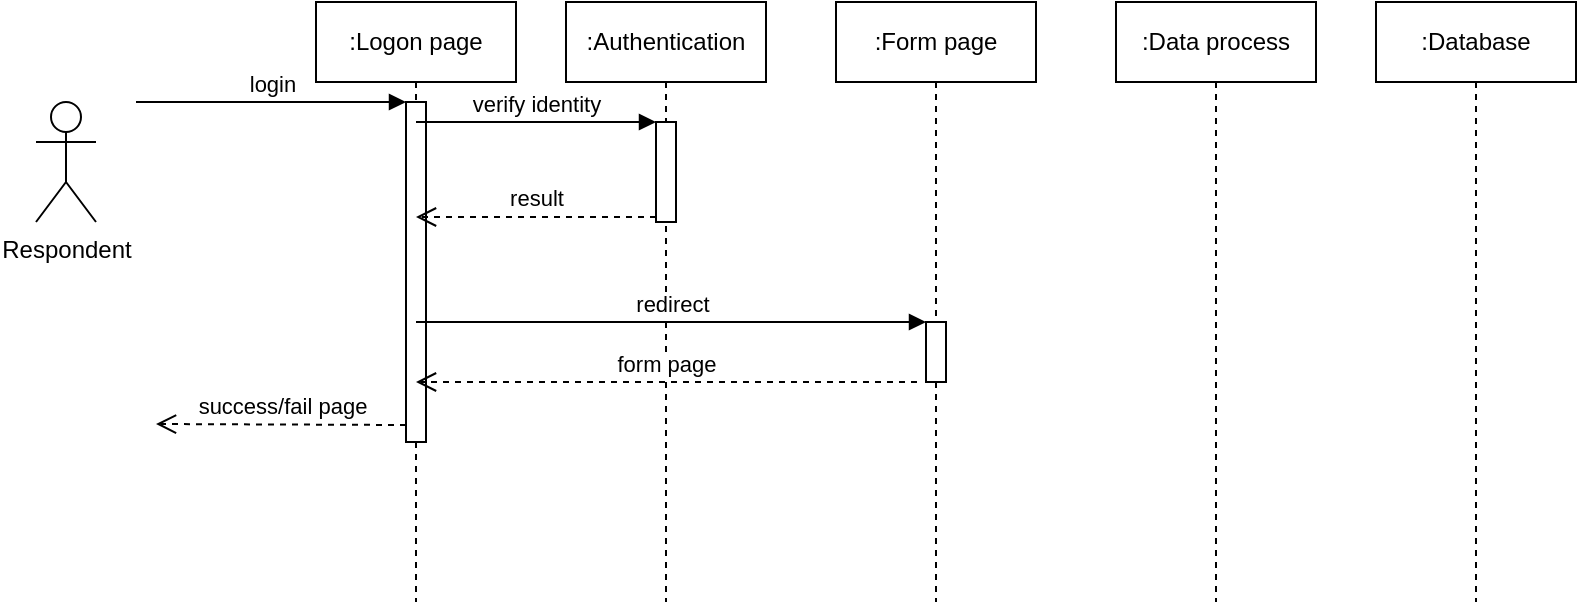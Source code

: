 <mxfile version="20.3.0" type="github" pages="2">
  <diagram id="OMeZVWE5jmBbQeLRW_Ae" name="Dynamic-1">
    <mxGraphModel dx="801" dy="563" grid="1" gridSize="10" guides="1" tooltips="1" connect="1" arrows="1" fold="1" page="1" pageScale="1" pageWidth="850" pageHeight="1100" math="0" shadow="0">
      <root>
        <mxCell id="0" />
        <mxCell id="1" parent="0" />
        <mxCell id="UKFlOs_Srk2aH1QoFIq_-1" value="Respondent" style="shape=umlActor;verticalLabelPosition=bottom;verticalAlign=top;html=1;outlineConnect=0;" vertex="1" parent="1">
          <mxGeometry x="60" y="280" width="30" height="60" as="geometry" />
        </mxCell>
        <mxCell id="L9CCSh2ssQ9IbgBeDSDH-1" value=":Logon page" style="shape=umlLifeline;perimeter=lifelinePerimeter;whiteSpace=wrap;html=1;container=1;collapsible=0;recursiveResize=0;outlineConnect=0;" vertex="1" parent="1">
          <mxGeometry x="200" y="230" width="100" height="300" as="geometry" />
        </mxCell>
        <mxCell id="GjPCUBK7mUKPAmA_DnHe-2" value="" style="html=1;points=[];perimeter=orthogonalPerimeter;" vertex="1" parent="L9CCSh2ssQ9IbgBeDSDH-1">
          <mxGeometry x="45" y="50" width="10" height="170" as="geometry" />
        </mxCell>
        <mxCell id="GjPCUBK7mUKPAmA_DnHe-3" value="login" style="html=1;verticalAlign=bottom;endArrow=block;entryX=0;entryY=0;rounded=0;" edge="1" target="GjPCUBK7mUKPAmA_DnHe-2" parent="L9CCSh2ssQ9IbgBeDSDH-1">
          <mxGeometry relative="1" as="geometry">
            <mxPoint x="-90" y="50" as="sourcePoint" />
          </mxGeometry>
        </mxCell>
        <mxCell id="L9CCSh2ssQ9IbgBeDSDH-2" value=":Authentication" style="shape=umlLifeline;perimeter=lifelinePerimeter;whiteSpace=wrap;html=1;container=1;collapsible=0;recursiveResize=0;outlineConnect=0;" vertex="1" parent="1">
          <mxGeometry x="325" y="230" width="100" height="300" as="geometry" />
        </mxCell>
        <mxCell id="GjPCUBK7mUKPAmA_DnHe-5" value="" style="html=1;points=[];perimeter=orthogonalPerimeter;" vertex="1" parent="L9CCSh2ssQ9IbgBeDSDH-2">
          <mxGeometry x="45" y="60" width="10" height="50" as="geometry" />
        </mxCell>
        <mxCell id="GjPCUBK7mUKPAmA_DnHe-13" value="form page" style="html=1;verticalAlign=bottom;endArrow=open;dashed=1;endSize=8;exitX=0;exitY=0.95;rounded=0;" edge="1" parent="L9CCSh2ssQ9IbgBeDSDH-2" target="L9CCSh2ssQ9IbgBeDSDH-1">
          <mxGeometry relative="1" as="geometry">
            <mxPoint x="55" y="190" as="targetPoint" />
            <mxPoint x="175.5" y="190" as="sourcePoint" />
          </mxGeometry>
        </mxCell>
        <mxCell id="L9CCSh2ssQ9IbgBeDSDH-3" value=":Form page" style="shape=umlLifeline;perimeter=lifelinePerimeter;whiteSpace=wrap;html=1;container=1;collapsible=0;recursiveResize=0;outlineConnect=0;" vertex="1" parent="1">
          <mxGeometry x="460" y="230" width="100" height="300" as="geometry" />
        </mxCell>
        <mxCell id="GjPCUBK7mUKPAmA_DnHe-8" value="" style="html=1;points=[];perimeter=orthogonalPerimeter;" vertex="1" parent="L9CCSh2ssQ9IbgBeDSDH-3">
          <mxGeometry x="45" y="160" width="10" height="30" as="geometry" />
        </mxCell>
        <mxCell id="L9CCSh2ssQ9IbgBeDSDH-4" value=":Data process" style="shape=umlLifeline;perimeter=lifelinePerimeter;whiteSpace=wrap;html=1;container=1;collapsible=0;recursiveResize=0;outlineConnect=0;" vertex="1" parent="1">
          <mxGeometry x="600" y="230" width="100" height="300" as="geometry" />
        </mxCell>
        <mxCell id="GjPCUBK7mUKPAmA_DnHe-1" value=":Database" style="shape=umlLifeline;perimeter=lifelinePerimeter;whiteSpace=wrap;html=1;container=1;collapsible=0;recursiveResize=0;outlineConnect=0;" vertex="1" parent="1">
          <mxGeometry x="730" y="230" width="100" height="300" as="geometry" />
        </mxCell>
        <mxCell id="GjPCUBK7mUKPAmA_DnHe-4" value="success/fail page" style="html=1;verticalAlign=bottom;endArrow=open;dashed=1;endSize=8;exitX=0;exitY=0.95;rounded=0;" edge="1" source="GjPCUBK7mUKPAmA_DnHe-2" parent="1">
          <mxGeometry relative="1" as="geometry">
            <mxPoint x="120" y="441" as="targetPoint" />
          </mxGeometry>
        </mxCell>
        <mxCell id="GjPCUBK7mUKPAmA_DnHe-6" value="verify identity" style="html=1;verticalAlign=bottom;endArrow=block;entryX=0;entryY=0;rounded=0;" edge="1" target="GjPCUBK7mUKPAmA_DnHe-5" parent="1" source="L9CCSh2ssQ9IbgBeDSDH-1">
          <mxGeometry relative="1" as="geometry">
            <mxPoint x="300" y="290" as="sourcePoint" />
          </mxGeometry>
        </mxCell>
        <mxCell id="GjPCUBK7mUKPAmA_DnHe-7" value="result" style="html=1;verticalAlign=bottom;endArrow=open;dashed=1;endSize=8;exitX=0;exitY=0.95;rounded=0;" edge="1" source="GjPCUBK7mUKPAmA_DnHe-5" parent="1" target="L9CCSh2ssQ9IbgBeDSDH-1">
          <mxGeometry relative="1" as="geometry">
            <mxPoint x="300" y="366" as="targetPoint" />
          </mxGeometry>
        </mxCell>
        <mxCell id="GjPCUBK7mUKPAmA_DnHe-9" value="redirect" style="html=1;verticalAlign=bottom;endArrow=block;entryX=0;entryY=0;rounded=0;" edge="1" target="GjPCUBK7mUKPAmA_DnHe-8" parent="1">
          <mxGeometry relative="1" as="geometry">
            <mxPoint x="250" y="390" as="sourcePoint" />
          </mxGeometry>
        </mxCell>
      </root>
    </mxGraphModel>
  </diagram>
  <diagram id="f5m-7yX2li_sJNwSE2jV" name="Static">
    <mxGraphModel dx="801" dy="563" grid="1" gridSize="10" guides="1" tooltips="1" connect="1" arrows="1" fold="1" page="1" pageScale="1" pageWidth="850" pageHeight="1100" math="0" shadow="0">
      <root>
        <mxCell id="0" />
        <mxCell id="1" parent="0" />
        <mxCell id="IQehfHSFWcXycnDFZH4A-13" style="edgeStyle=orthogonalEdgeStyle;rounded=0;orthogonalLoop=1;jettySize=auto;html=1;exitX=0.5;exitY=1;exitDx=0;exitDy=0;entryX=0.5;entryY=0;entryDx=0;entryDy=0;" edge="1" parent="1" source="IQehfHSFWcXycnDFZH4A-5" target="IQehfHSFWcXycnDFZH4A-7">
          <mxGeometry relative="1" as="geometry" />
        </mxCell>
        <mxCell id="IQehfHSFWcXycnDFZH4A-5" value="&lt;p style=&quot;margin:0px;margin-top:6px;text-align:center;&quot;&gt;&lt;b&gt;Logon page&lt;br&gt;&lt;/b&gt;&lt;/p&gt;&lt;hr&gt;&lt;p style=&quot;margin:0px;margin-left:8px;&quot;&gt;+ CFN: String&lt;br&gt;+ eCN: String&lt;/p&gt;" style="align=left;overflow=fill;html=1;dropTarget=0;" vertex="1" parent="1">
          <mxGeometry x="330" y="280" width="180" height="90" as="geometry" />
        </mxCell>
        <mxCell id="IQehfHSFWcXycnDFZH4A-6" value="" style="shape=component;jettyWidth=8;jettyHeight=4;" vertex="1" parent="IQehfHSFWcXycnDFZH4A-5">
          <mxGeometry x="1" width="20" height="20" relative="1" as="geometry">
            <mxPoint x="-24" y="4" as="offset" />
          </mxGeometry>
        </mxCell>
        <mxCell id="IQehfHSFWcXycnDFZH4A-14" style="edgeStyle=orthogonalEdgeStyle;rounded=0;orthogonalLoop=1;jettySize=auto;html=1;entryX=1;entryY=0.5;entryDx=0;entryDy=0;" edge="1" parent="1" source="IQehfHSFWcXycnDFZH4A-7" target="IQehfHSFWcXycnDFZH4A-9">
          <mxGeometry relative="1" as="geometry" />
        </mxCell>
        <mxCell id="IQehfHSFWcXycnDFZH4A-7" value="&lt;p style=&quot;margin:0px;margin-top:6px;text-align:center;&quot;&gt;&lt;b&gt;Authorization&lt;br&gt;&lt;/b&gt;&lt;/p&gt;&lt;hr&gt;&lt;p style=&quot;margin:0px;margin-left:8px;&quot;&gt;+ Identity: String&lt;br&gt;+ Success: Boolean&lt;/p&gt;" style="align=left;overflow=fill;html=1;dropTarget=0;" vertex="1" parent="1">
          <mxGeometry x="330" y="420" width="180" height="90" as="geometry" />
        </mxCell>
        <mxCell id="IQehfHSFWcXycnDFZH4A-8" value="" style="shape=component;jettyWidth=8;jettyHeight=4;" vertex="1" parent="IQehfHSFWcXycnDFZH4A-7">
          <mxGeometry x="1" width="20" height="20" relative="1" as="geometry">
            <mxPoint x="-24" y="4" as="offset" />
          </mxGeometry>
        </mxCell>
        <mxCell id="IQehfHSFWcXycnDFZH4A-16" style="edgeStyle=orthogonalEdgeStyle;rounded=0;orthogonalLoop=1;jettySize=auto;html=1;" edge="1" parent="1" source="IQehfHSFWcXycnDFZH4A-9" target="IQehfHSFWcXycnDFZH4A-11">
          <mxGeometry relative="1" as="geometry" />
        </mxCell>
        <mxCell id="IQehfHSFWcXycnDFZH4A-9" value="&lt;p style=&quot;margin:0px;margin-top:6px;text-align:center;&quot;&gt;&lt;b&gt;Form page&lt;br&gt;&lt;/b&gt;&lt;/p&gt;&lt;hr&gt;&lt;p style=&quot;margin:0px;margin-left:8px;&quot;&gt;+ Form: ComplexObject&lt;br&gt;+ Identity: String&lt;/p&gt;" style="align=left;overflow=fill;html=1;dropTarget=0;" vertex="1" parent="1">
          <mxGeometry x="70" y="280" width="180" height="90" as="geometry" />
        </mxCell>
        <mxCell id="IQehfHSFWcXycnDFZH4A-10" value="" style="shape=component;jettyWidth=8;jettyHeight=4;" vertex="1" parent="IQehfHSFWcXycnDFZH4A-9">
          <mxGeometry x="1" width="20" height="20" relative="1" as="geometry">
            <mxPoint x="-24" y="4" as="offset" />
          </mxGeometry>
        </mxCell>
        <mxCell id="IQehfHSFWcXycnDFZH4A-19" style="edgeStyle=orthogonalEdgeStyle;rounded=0;orthogonalLoop=1;jettySize=auto;html=1;entryX=0;entryY=0.5;entryDx=0;entryDy=0;" edge="1" parent="1" source="IQehfHSFWcXycnDFZH4A-11" target="IQehfHSFWcXycnDFZH4A-17">
          <mxGeometry relative="1" as="geometry" />
        </mxCell>
        <mxCell id="IQehfHSFWcXycnDFZH4A-11" value="&lt;p style=&quot;margin:0px;margin-top:6px;text-align:center;&quot;&gt;&lt;b&gt;Data process&lt;br&gt;&lt;/b&gt;&lt;/p&gt;&lt;hr&gt;&lt;p style=&quot;margin:0px;margin-left:8px;&quot;&gt;+ submittedInfo: ComplexObject&lt;br&gt;+ Submission: Boolean&lt;/p&gt;" style="align=left;overflow=fill;html=1;dropTarget=0;" vertex="1" parent="1">
          <mxGeometry x="70" y="480" width="180" height="90" as="geometry" />
        </mxCell>
        <mxCell id="IQehfHSFWcXycnDFZH4A-12" value="" style="shape=component;jettyWidth=8;jettyHeight=4;" vertex="1" parent="IQehfHSFWcXycnDFZH4A-11">
          <mxGeometry x="1" width="20" height="20" relative="1" as="geometry">
            <mxPoint x="-24" y="4" as="offset" />
          </mxGeometry>
        </mxCell>
        <mxCell id="IQehfHSFWcXycnDFZH4A-17" value="&lt;p style=&quot;margin:0px;margin-top:6px;text-align:center;&quot;&gt;&lt;b&gt;Database&lt;br&gt;&lt;/b&gt;&lt;/p&gt;&lt;hr&gt;&lt;p style=&quot;margin:0px;margin-left:8px;&quot;&gt;+ &lt;br&gt;+&lt;/p&gt;" style="align=left;overflow=fill;html=1;dropTarget=0;" vertex="1" parent="1">
          <mxGeometry x="190" y="620" width="180" height="90" as="geometry" />
        </mxCell>
        <mxCell id="IQehfHSFWcXycnDFZH4A-18" value="" style="shape=component;jettyWidth=8;jettyHeight=4;" vertex="1" parent="IQehfHSFWcXycnDFZH4A-17">
          <mxGeometry x="1" width="20" height="20" relative="1" as="geometry">
            <mxPoint x="-24" y="4" as="offset" />
          </mxGeometry>
        </mxCell>
      </root>
    </mxGraphModel>
  </diagram>
</mxfile>
